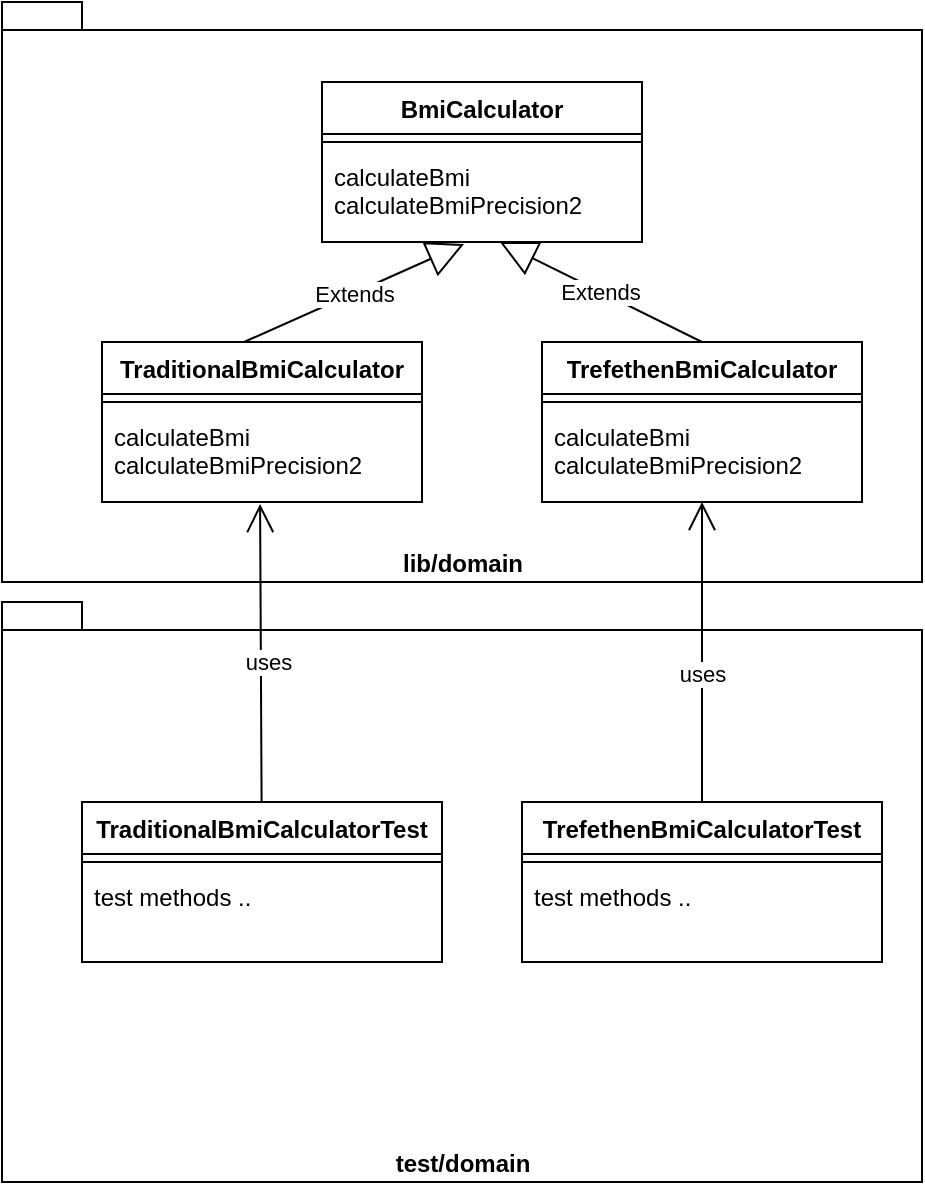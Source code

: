 <mxfile version="13.6.2" type="device"><diagram name="Page-1" id="e7e014a7-5840-1c2e-5031-d8a46d1fe8dd"><mxGraphModel dx="1092" dy="816" grid="1" gridSize="10" guides="1" tooltips="1" connect="1" arrows="1" fold="1" page="1" pageScale="1" pageWidth="1169" pageHeight="826" background="#ffffff" math="0" shadow="0"><root><mxCell id="0"/><mxCell id="1" parent="0"/><mxCell id="s4T0xAhZLsSpwMytei73-41" value="lib/domain" style="shape=folder;fontStyle=1;spacingTop=10;tabWidth=40;tabHeight=14;tabPosition=left;html=1;verticalAlign=bottom;" vertex="1" parent="1"><mxGeometry x="400" y="170" width="460" height="290" as="geometry"/></mxCell><mxCell id="s4T0xAhZLsSpwMytei73-54" value="Extends" style="endArrow=block;endSize=16;endFill=0;html=1;exitX=0.444;exitY=0;exitDx=0;exitDy=0;exitPerimeter=0;entryX=0.444;entryY=1.022;entryDx=0;entryDy=0;entryPerimeter=0;" edge="1" parent="1" source="s4T0xAhZLsSpwMytei73-50" target="s4T0xAhZLsSpwMytei73-46"><mxGeometry width="160" relative="1" as="geometry"><mxPoint x="470" y="310" as="sourcePoint"/><mxPoint x="630" y="310" as="targetPoint"/></mxGeometry></mxCell><mxCell id="s4T0xAhZLsSpwMytei73-55" value="Extends" style="endArrow=block;endSize=16;endFill=0;html=1;exitX=0.5;exitY=0;exitDx=0;exitDy=0;entryX=0.556;entryY=1;entryDx=0;entryDy=0;entryPerimeter=0;" edge="1" parent="1" source="s4T0xAhZLsSpwMytei73-47" target="s4T0xAhZLsSpwMytei73-46"><mxGeometry width="160" relative="1" as="geometry"><mxPoint x="571.04" y="350" as="sourcePoint"/><mxPoint x="611.04" y="311.012" as="targetPoint"/></mxGeometry></mxCell><mxCell id="s4T0xAhZLsSpwMytei73-47" value="TrefethenBmiCalculator" style="swimlane;fontStyle=1;align=center;verticalAlign=top;childLayout=stackLayout;horizontal=1;startSize=26;horizontalStack=0;resizeParent=1;resizeParentMax=0;resizeLast=0;collapsible=1;marginBottom=0;" vertex="1" parent="1"><mxGeometry x="670" y="340" width="160" height="80" as="geometry"/></mxCell><mxCell id="s4T0xAhZLsSpwMytei73-48" value="" style="line;strokeWidth=1;fillColor=none;align=left;verticalAlign=middle;spacingTop=-1;spacingLeft=3;spacingRight=3;rotatable=0;labelPosition=right;points=[];portConstraint=eastwest;" vertex="1" parent="s4T0xAhZLsSpwMytei73-47"><mxGeometry y="26" width="160" height="8" as="geometry"/></mxCell><mxCell id="s4T0xAhZLsSpwMytei73-49" value="calculateBmi&#10;calculateBmiPrecision2&#10;" style="text;strokeColor=none;fillColor=none;align=left;verticalAlign=top;spacingLeft=4;spacingRight=4;overflow=hidden;rotatable=0;points=[[0,0.5],[1,0.5]];portConstraint=eastwest;" vertex="1" parent="s4T0xAhZLsSpwMytei73-47"><mxGeometry y="34" width="160" height="46" as="geometry"/></mxCell><mxCell id="s4T0xAhZLsSpwMytei73-50" value="TraditionalBmiCalculator" style="swimlane;fontStyle=1;align=center;verticalAlign=top;childLayout=stackLayout;horizontal=1;startSize=26;horizontalStack=0;resizeParent=1;resizeParentMax=0;resizeLast=0;collapsible=1;marginBottom=0;" vertex="1" parent="1"><mxGeometry x="450" y="340" width="160" height="80" as="geometry"/></mxCell><mxCell id="s4T0xAhZLsSpwMytei73-51" value="" style="line;strokeWidth=1;fillColor=none;align=left;verticalAlign=middle;spacingTop=-1;spacingLeft=3;spacingRight=3;rotatable=0;labelPosition=right;points=[];portConstraint=eastwest;" vertex="1" parent="s4T0xAhZLsSpwMytei73-50"><mxGeometry y="26" width="160" height="8" as="geometry"/></mxCell><mxCell id="s4T0xAhZLsSpwMytei73-52" value="calculateBmi&#10;calculateBmiPrecision2&#10;" style="text;strokeColor=none;fillColor=none;align=left;verticalAlign=top;spacingLeft=4;spacingRight=4;overflow=hidden;rotatable=0;points=[[0,0.5],[1,0.5]];portConstraint=eastwest;" vertex="1" parent="s4T0xAhZLsSpwMytei73-50"><mxGeometry y="34" width="160" height="46" as="geometry"/></mxCell><mxCell id="s4T0xAhZLsSpwMytei73-56" value="test/domain" style="shape=folder;fontStyle=1;spacingTop=10;tabWidth=40;tabHeight=14;tabPosition=left;html=1;verticalAlign=bottom;" vertex="1" parent="1"><mxGeometry x="400" y="470" width="460" height="290" as="geometry"/></mxCell><mxCell id="s4T0xAhZLsSpwMytei73-63" value="" style="endArrow=open;endFill=1;endSize=12;html=1;entryX=0.494;entryY=1.022;entryDx=0;entryDy=0;entryPerimeter=0;" edge="1" parent="1" source="s4T0xAhZLsSpwMytei73-60" target="s4T0xAhZLsSpwMytei73-52"><mxGeometry width="160" relative="1" as="geometry"><mxPoint x="390" y="430" as="sourcePoint"/><mxPoint x="550" y="430" as="targetPoint"/></mxGeometry></mxCell><mxCell id="s4T0xAhZLsSpwMytei73-65" value="uses" style="edgeLabel;html=1;align=center;verticalAlign=middle;resizable=0;points=[];" vertex="1" connectable="0" parent="s4T0xAhZLsSpwMytei73-63"><mxGeometry x="-0.06" y="-3" relative="1" as="geometry"><mxPoint as="offset"/></mxGeometry></mxCell><mxCell id="s4T0xAhZLsSpwMytei73-64" value="" style="endArrow=open;endFill=1;endSize=12;html=1;exitX=0.5;exitY=0;exitDx=0;exitDy=0;" edge="1" parent="1" source="s4T0xAhZLsSpwMytei73-57" target="s4T0xAhZLsSpwMytei73-49"><mxGeometry width="160" relative="1" as="geometry"><mxPoint x="539.797" y="580" as="sourcePoint"/><mxPoint x="539.04" y="431.012" as="targetPoint"/></mxGeometry></mxCell><mxCell id="s4T0xAhZLsSpwMytei73-66" value="uses" style="edgeLabel;html=1;align=center;verticalAlign=middle;resizable=0;points=[];" vertex="1" connectable="0" parent="s4T0xAhZLsSpwMytei73-64"><mxGeometry x="-0.147" relative="1" as="geometry"><mxPoint as="offset"/></mxGeometry></mxCell><mxCell id="s4T0xAhZLsSpwMytei73-43" value="BmiCalculator" style="swimlane;fontStyle=1;align=center;verticalAlign=top;childLayout=stackLayout;horizontal=1;startSize=26;horizontalStack=0;resizeParent=1;resizeParentMax=0;resizeLast=0;collapsible=1;marginBottom=0;" vertex="1" parent="1"><mxGeometry x="560" y="210" width="160" height="80" as="geometry"/></mxCell><mxCell id="s4T0xAhZLsSpwMytei73-45" value="" style="line;strokeWidth=1;fillColor=none;align=left;verticalAlign=middle;spacingTop=-1;spacingLeft=3;spacingRight=3;rotatable=0;labelPosition=right;points=[];portConstraint=eastwest;" vertex="1" parent="s4T0xAhZLsSpwMytei73-43"><mxGeometry y="26" width="160" height="8" as="geometry"/></mxCell><mxCell id="s4T0xAhZLsSpwMytei73-46" value="calculateBmi&#10;calculateBmiPrecision2&#10;" style="text;strokeColor=none;fillColor=none;align=left;verticalAlign=top;spacingLeft=4;spacingRight=4;overflow=hidden;rotatable=0;points=[[0,0.5],[1,0.5]];portConstraint=eastwest;" vertex="1" parent="s4T0xAhZLsSpwMytei73-43"><mxGeometry y="34" width="160" height="46" as="geometry"/></mxCell><mxCell id="s4T0xAhZLsSpwMytei73-60" value="TraditionalBmiCalculatorTest" style="swimlane;fontStyle=1;align=center;verticalAlign=top;childLayout=stackLayout;horizontal=1;startSize=26;horizontalStack=0;resizeParent=1;resizeParentMax=0;resizeLast=0;collapsible=1;marginBottom=0;" vertex="1" parent="1"><mxGeometry x="440" y="570" width="180" height="80" as="geometry"/></mxCell><mxCell id="s4T0xAhZLsSpwMytei73-61" value="" style="line;strokeWidth=1;fillColor=none;align=left;verticalAlign=middle;spacingTop=-1;spacingLeft=3;spacingRight=3;rotatable=0;labelPosition=right;points=[];portConstraint=eastwest;" vertex="1" parent="s4T0xAhZLsSpwMytei73-60"><mxGeometry y="26" width="180" height="8" as="geometry"/></mxCell><mxCell id="s4T0xAhZLsSpwMytei73-62" value="test methods .." style="text;strokeColor=none;fillColor=none;align=left;verticalAlign=top;spacingLeft=4;spacingRight=4;overflow=hidden;rotatable=0;points=[[0,0.5],[1,0.5]];portConstraint=eastwest;" vertex="1" parent="s4T0xAhZLsSpwMytei73-60"><mxGeometry y="34" width="180" height="46" as="geometry"/></mxCell><mxCell id="s4T0xAhZLsSpwMytei73-57" value="TrefethenBmiCalculatorTest" style="swimlane;fontStyle=1;align=center;verticalAlign=top;childLayout=stackLayout;horizontal=1;startSize=26;horizontalStack=0;resizeParent=1;resizeParentMax=0;resizeLast=0;collapsible=1;marginBottom=0;" vertex="1" parent="1"><mxGeometry x="660" y="570" width="180" height="80" as="geometry"/></mxCell><mxCell id="s4T0xAhZLsSpwMytei73-58" value="" style="line;strokeWidth=1;fillColor=none;align=left;verticalAlign=middle;spacingTop=-1;spacingLeft=3;spacingRight=3;rotatable=0;labelPosition=right;points=[];portConstraint=eastwest;" vertex="1" parent="s4T0xAhZLsSpwMytei73-57"><mxGeometry y="26" width="180" height="8" as="geometry"/></mxCell><mxCell id="s4T0xAhZLsSpwMytei73-59" value="test methods .." style="text;strokeColor=none;fillColor=none;align=left;verticalAlign=top;spacingLeft=4;spacingRight=4;overflow=hidden;rotatable=0;points=[[0,0.5],[1,0.5]];portConstraint=eastwest;" vertex="1" parent="s4T0xAhZLsSpwMytei73-57"><mxGeometry y="34" width="180" height="46" as="geometry"/></mxCell></root></mxGraphModel></diagram></mxfile>